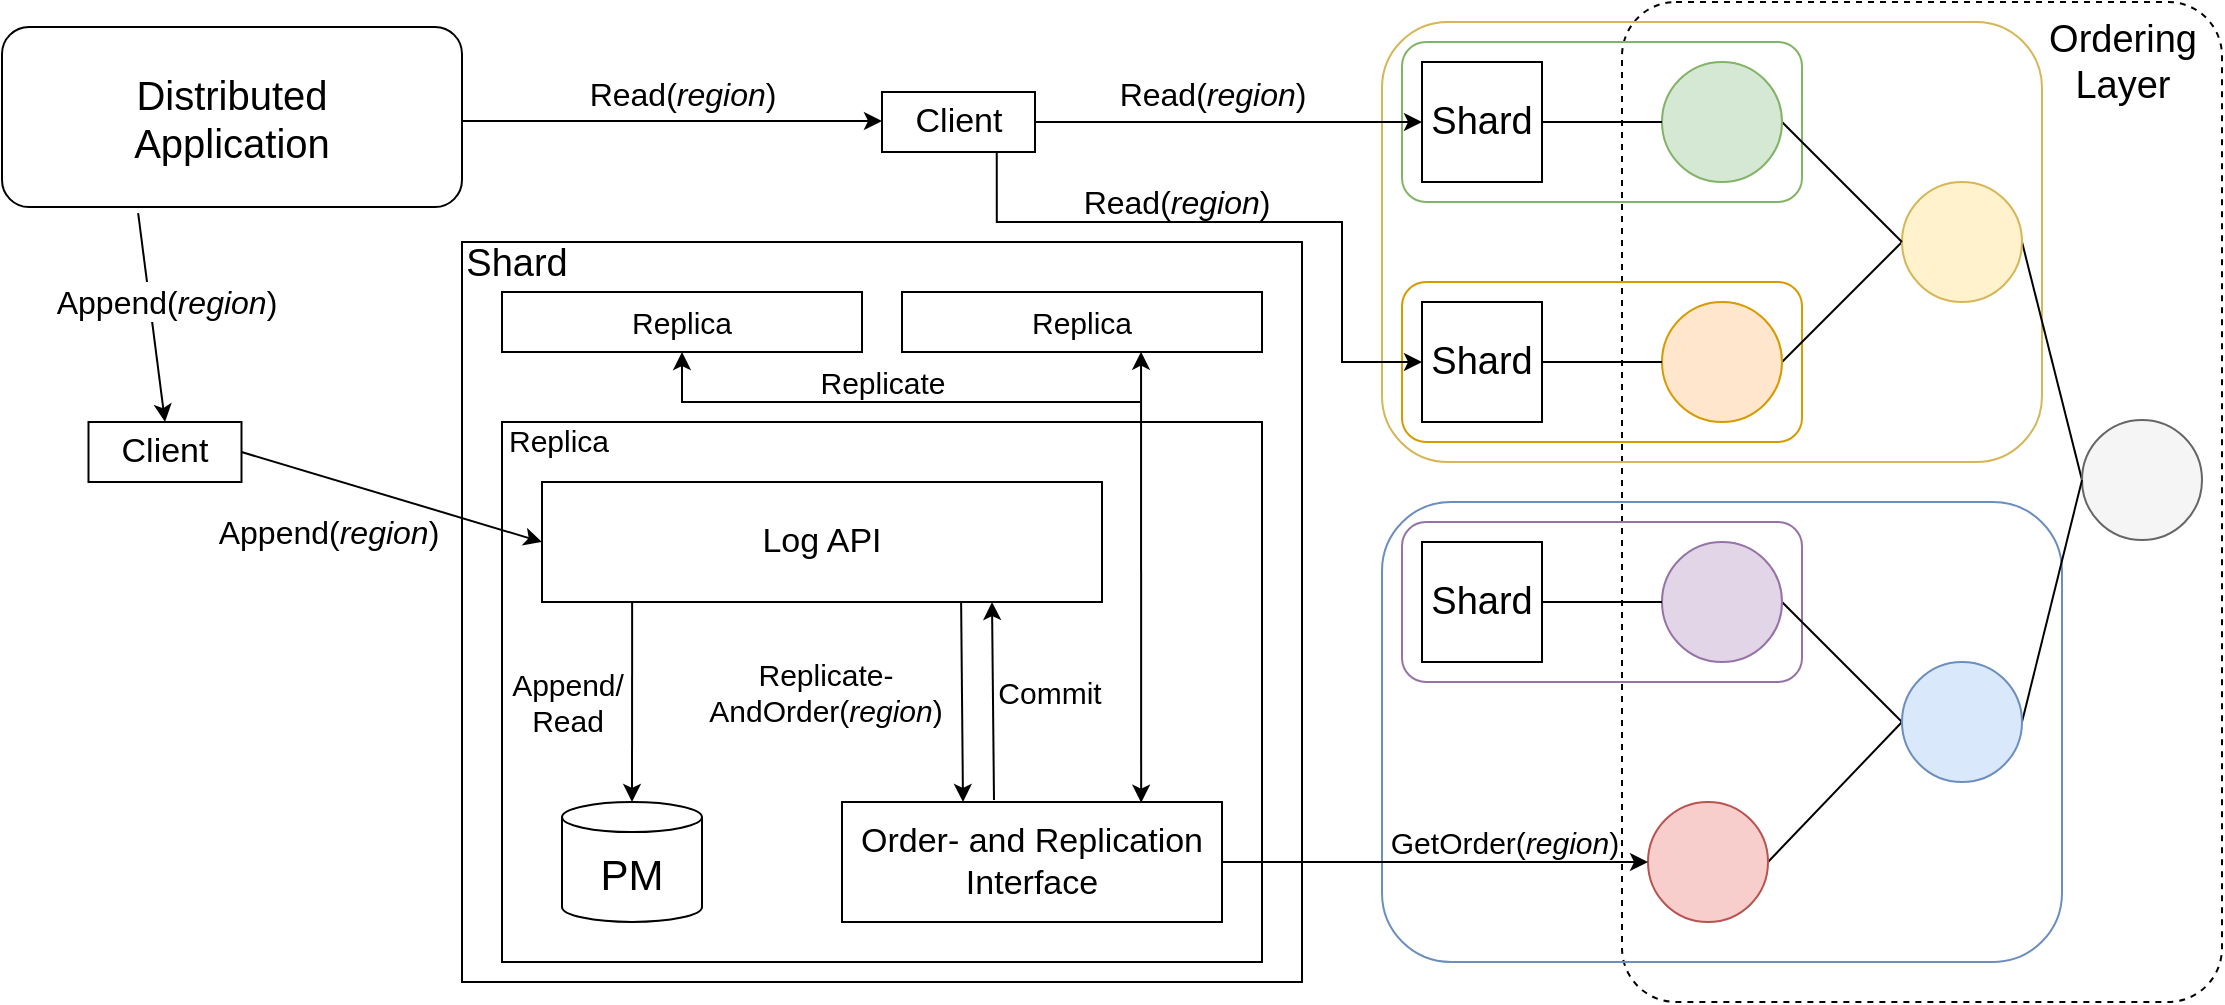 <mxfile version="15.2.9" type="github">
  <diagram id="b9z9_DqSBHmfmtNlmLSl" name="Page-1">
    <mxGraphModel dx="2893" dy="1104" grid="1" gridSize="10" guides="1" tooltips="1" connect="1" arrows="1" fold="1" page="1" pageScale="1" pageWidth="827" pageHeight="1169" math="0" shadow="0">
      <root>
        <mxCell id="0" />
        <mxCell id="1" parent="0" />
        <mxCell id="aZ8yxYFO8ZEoRrY8MCP6-65" value="" style="rounded=1;whiteSpace=wrap;html=1;fillColor=none;arcSize=9;dashed=1;" vertex="1" parent="1">
          <mxGeometry x="340" y="270" width="300" height="500" as="geometry" />
        </mxCell>
        <mxCell id="aZ8yxYFO8ZEoRrY8MCP6-63" value="" style="rounded=1;whiteSpace=wrap;html=1;fillColor=none;strokeColor=#d6b656;" vertex="1" parent="1">
          <mxGeometry x="220" y="280" width="330" height="220" as="geometry" />
        </mxCell>
        <mxCell id="aZ8yxYFO8ZEoRrY8MCP6-64" value="" style="rounded=1;whiteSpace=wrap;html=1;fillColor=none;strokeColor=#6c8ebf;" vertex="1" parent="1">
          <mxGeometry x="220" y="520" width="340" height="230" as="geometry" />
        </mxCell>
        <mxCell id="aZ8yxYFO8ZEoRrY8MCP6-30" value="" style="rounded=1;whiteSpace=wrap;html=1;fillColor=none;strokeColor=#9673a6;" vertex="1" parent="1">
          <mxGeometry x="230" y="530" width="200" height="80" as="geometry" />
        </mxCell>
        <mxCell id="aZ8yxYFO8ZEoRrY8MCP6-28" value="" style="rounded=1;whiteSpace=wrap;html=1;fillColor=none;strokeColor=#82b366;" vertex="1" parent="1">
          <mxGeometry x="230" y="290" width="200" height="80" as="geometry" />
        </mxCell>
        <mxCell id="aZ8yxYFO8ZEoRrY8MCP6-29" value="" style="rounded=1;whiteSpace=wrap;html=1;fillColor=none;strokeColor=#d79b00;" vertex="1" parent="1">
          <mxGeometry x="230" y="410" width="200" height="80" as="geometry" />
        </mxCell>
        <mxCell id="aZ8yxYFO8ZEoRrY8MCP6-34" value="" style="rounded=0;whiteSpace=wrap;html=1;fillColor=none;" vertex="1" parent="1">
          <mxGeometry x="-240" y="390" width="420" height="370" as="geometry" />
        </mxCell>
        <mxCell id="aZ8yxYFO8ZEoRrY8MCP6-10" style="edgeStyle=none;rounded=0;orthogonalLoop=1;jettySize=auto;html=1;exitX=0;exitY=0.5;exitDx=0;exitDy=0;entryX=1;entryY=0.5;entryDx=0;entryDy=0;endArrow=none;endFill=0;" edge="1" parent="1" source="aZ8yxYFO8ZEoRrY8MCP6-2" target="aZ8yxYFO8ZEoRrY8MCP6-4">
          <mxGeometry relative="1" as="geometry" />
        </mxCell>
        <mxCell id="aZ8yxYFO8ZEoRrY8MCP6-2" value="" style="ellipse;whiteSpace=wrap;html=1;aspect=fixed;fillColor=#f5f5f5;strokeColor=#666666;fontColor=#333333;" vertex="1" parent="1">
          <mxGeometry x="570" y="479" width="60" height="60" as="geometry" />
        </mxCell>
        <mxCell id="aZ8yxYFO8ZEoRrY8MCP6-9" style="rounded=0;orthogonalLoop=1;jettySize=auto;html=1;exitX=1;exitY=0.5;exitDx=0;exitDy=0;entryX=0;entryY=0.5;entryDx=0;entryDy=0;endArrow=none;endFill=0;" edge="1" parent="1" source="aZ8yxYFO8ZEoRrY8MCP6-3" target="aZ8yxYFO8ZEoRrY8MCP6-2">
          <mxGeometry relative="1" as="geometry" />
        </mxCell>
        <mxCell id="aZ8yxYFO8ZEoRrY8MCP6-13" style="edgeStyle=none;rounded=0;orthogonalLoop=1;jettySize=auto;html=1;exitX=0;exitY=0.5;exitDx=0;exitDy=0;entryX=1;entryY=0.5;entryDx=0;entryDy=0;endArrow=none;endFill=0;" edge="1" parent="1" source="aZ8yxYFO8ZEoRrY8MCP6-3" target="aZ8yxYFO8ZEoRrY8MCP6-5">
          <mxGeometry relative="1" as="geometry" />
        </mxCell>
        <mxCell id="aZ8yxYFO8ZEoRrY8MCP6-14" style="edgeStyle=none;rounded=0;orthogonalLoop=1;jettySize=auto;html=1;exitX=0;exitY=0.5;exitDx=0;exitDy=0;entryX=1;entryY=0.5;entryDx=0;entryDy=0;endArrow=none;endFill=0;" edge="1" parent="1" source="aZ8yxYFO8ZEoRrY8MCP6-3" target="aZ8yxYFO8ZEoRrY8MCP6-8">
          <mxGeometry relative="1" as="geometry" />
        </mxCell>
        <mxCell id="aZ8yxYFO8ZEoRrY8MCP6-3" value="" style="ellipse;whiteSpace=wrap;html=1;aspect=fixed;fillColor=#dae8fc;strokeColor=#6c8ebf;" vertex="1" parent="1">
          <mxGeometry x="480" y="600" width="60" height="60" as="geometry" />
        </mxCell>
        <mxCell id="aZ8yxYFO8ZEoRrY8MCP6-11" style="edgeStyle=none;rounded=0;orthogonalLoop=1;jettySize=auto;html=1;exitX=0;exitY=0.5;exitDx=0;exitDy=0;entryX=1;entryY=0.5;entryDx=0;entryDy=0;endArrow=none;endFill=0;" edge="1" parent="1" source="aZ8yxYFO8ZEoRrY8MCP6-4" target="aZ8yxYFO8ZEoRrY8MCP6-6">
          <mxGeometry relative="1" as="geometry" />
        </mxCell>
        <mxCell id="aZ8yxYFO8ZEoRrY8MCP6-4" value="" style="ellipse;whiteSpace=wrap;html=1;aspect=fixed;fillColor=#fff2cc;strokeColor=#d6b656;" vertex="1" parent="1">
          <mxGeometry x="480" y="360" width="60" height="60" as="geometry" />
        </mxCell>
        <mxCell id="aZ8yxYFO8ZEoRrY8MCP6-5" value="" style="ellipse;whiteSpace=wrap;html=1;aspect=fixed;fillColor=#e1d5e7;strokeColor=#9673a6;" vertex="1" parent="1">
          <mxGeometry x="360" y="540" width="60" height="60" as="geometry" />
        </mxCell>
        <mxCell id="aZ8yxYFO8ZEoRrY8MCP6-6" value="" style="ellipse;whiteSpace=wrap;html=1;aspect=fixed;fillColor=#ffe6cc;strokeColor=#d79b00;" vertex="1" parent="1">
          <mxGeometry x="360" y="420" width="60" height="60" as="geometry" />
        </mxCell>
        <mxCell id="aZ8yxYFO8ZEoRrY8MCP6-12" style="edgeStyle=none;rounded=0;orthogonalLoop=1;jettySize=auto;html=1;exitX=1;exitY=0.5;exitDx=0;exitDy=0;entryX=0;entryY=0.5;entryDx=0;entryDy=0;endArrow=none;endFill=0;" edge="1" parent="1" source="aZ8yxYFO8ZEoRrY8MCP6-7" target="aZ8yxYFO8ZEoRrY8MCP6-4">
          <mxGeometry relative="1" as="geometry" />
        </mxCell>
        <mxCell id="aZ8yxYFO8ZEoRrY8MCP6-7" value="" style="ellipse;whiteSpace=wrap;html=1;aspect=fixed;fillColor=#d5e8d4;strokeColor=#82b366;" vertex="1" parent="1">
          <mxGeometry x="360" y="300" width="60" height="60" as="geometry" />
        </mxCell>
        <mxCell id="aZ8yxYFO8ZEoRrY8MCP6-8" value="" style="ellipse;whiteSpace=wrap;html=1;aspect=fixed;fillColor=#f8cecc;strokeColor=#b85450;" vertex="1" parent="1">
          <mxGeometry x="353" y="670" width="60" height="60" as="geometry" />
        </mxCell>
        <mxCell id="aZ8yxYFO8ZEoRrY8MCP6-16" style="edgeStyle=none;rounded=0;orthogonalLoop=1;jettySize=auto;html=1;exitX=1;exitY=0.5;exitDx=0;exitDy=0;entryX=0;entryY=0.5;entryDx=0;entryDy=0;endArrow=none;endFill=0;" edge="1" parent="1" source="aZ8yxYFO8ZEoRrY8MCP6-15" target="aZ8yxYFO8ZEoRrY8MCP6-7">
          <mxGeometry relative="1" as="geometry" />
        </mxCell>
        <mxCell id="aZ8yxYFO8ZEoRrY8MCP6-15" value="&lt;font style=&quot;font-size: 19px&quot;&gt;Shard&lt;/font&gt;" style="whiteSpace=wrap;html=1;aspect=fixed;" vertex="1" parent="1">
          <mxGeometry x="240" y="300" width="60" height="60" as="geometry" />
        </mxCell>
        <mxCell id="aZ8yxYFO8ZEoRrY8MCP6-19" style="edgeStyle=none;rounded=0;orthogonalLoop=1;jettySize=auto;html=1;exitX=1;exitY=0.5;exitDx=0;exitDy=0;entryX=0;entryY=0.5;entryDx=0;entryDy=0;endArrow=none;endFill=0;" edge="1" parent="1" source="aZ8yxYFO8ZEoRrY8MCP6-17" target="aZ8yxYFO8ZEoRrY8MCP6-6">
          <mxGeometry relative="1" as="geometry" />
        </mxCell>
        <mxCell id="aZ8yxYFO8ZEoRrY8MCP6-17" value="&lt;font style=&quot;font-size: 19px&quot;&gt;Shard&lt;/font&gt;" style="whiteSpace=wrap;html=1;aspect=fixed;" vertex="1" parent="1">
          <mxGeometry x="240" y="420" width="60" height="60" as="geometry" />
        </mxCell>
        <mxCell id="aZ8yxYFO8ZEoRrY8MCP6-20" style="edgeStyle=none;rounded=0;orthogonalLoop=1;jettySize=auto;html=1;exitX=1;exitY=0.5;exitDx=0;exitDy=0;entryX=0;entryY=0.5;entryDx=0;entryDy=0;endArrow=none;endFill=0;" edge="1" parent="1" source="aZ8yxYFO8ZEoRrY8MCP6-18" target="aZ8yxYFO8ZEoRrY8MCP6-5">
          <mxGeometry relative="1" as="geometry" />
        </mxCell>
        <mxCell id="aZ8yxYFO8ZEoRrY8MCP6-18" value="&lt;font style=&quot;font-size: 19px&quot;&gt;Shard&lt;/font&gt;" style="whiteSpace=wrap;html=1;aspect=fixed;" vertex="1" parent="1">
          <mxGeometry x="240" y="540" width="60" height="60" as="geometry" />
        </mxCell>
        <mxCell id="aZ8yxYFO8ZEoRrY8MCP6-22" value="&lt;font style=&quot;font-size: 15px&quot;&gt;Replica&lt;/font&gt;" style="rounded=0;whiteSpace=wrap;html=1;" vertex="1" parent="1">
          <mxGeometry x="-220" y="415" width="180" height="30" as="geometry" />
        </mxCell>
        <mxCell id="aZ8yxYFO8ZEoRrY8MCP6-24" value="" style="rounded=0;whiteSpace=wrap;html=1;" vertex="1" parent="1">
          <mxGeometry x="-220" y="480" width="380" height="270" as="geometry" />
        </mxCell>
        <mxCell id="aZ8yxYFO8ZEoRrY8MCP6-26" value="&lt;span style=&quot;font-size: 15px&quot;&gt;Replica&lt;/span&gt;" style="rounded=0;whiteSpace=wrap;html=1;" vertex="1" parent="1">
          <mxGeometry x="-20" y="415" width="180" height="30" as="geometry" />
        </mxCell>
        <mxCell id="aZ8yxYFO8ZEoRrY8MCP6-43" style="edgeStyle=none;rounded=0;orthogonalLoop=1;jettySize=auto;html=1;exitX=0.5;exitY=0;exitDx=0;exitDy=0;exitPerimeter=0;entryX=0.161;entryY=1;entryDx=0;entryDy=0;entryPerimeter=0;endArrow=none;endFill=0;startArrow=classic;startFill=1;" edge="1" parent="1" source="aZ8yxYFO8ZEoRrY8MCP6-27" target="aZ8yxYFO8ZEoRrY8MCP6-42">
          <mxGeometry relative="1" as="geometry" />
        </mxCell>
        <mxCell id="aZ8yxYFO8ZEoRrY8MCP6-27" value="&lt;font style=&quot;font-size: 21px&quot;&gt;PM&lt;/font&gt;" style="shape=cylinder3;whiteSpace=wrap;html=1;boundedLbl=1;backgroundOutline=1;size=7.529;fillColor=none;" vertex="1" parent="1">
          <mxGeometry x="-190" y="670" width="70" height="60" as="geometry" />
        </mxCell>
        <mxCell id="aZ8yxYFO8ZEoRrY8MCP6-46" style="edgeStyle=none;rounded=0;orthogonalLoop=1;jettySize=auto;html=1;exitX=0.25;exitY=0;exitDx=0;exitDy=0;entryX=0.702;entryY=1;entryDx=0;entryDy=0;entryPerimeter=0;startArrow=classic;startFill=1;endArrow=none;endFill=0;" edge="1" parent="1">
          <mxGeometry relative="1" as="geometry">
            <mxPoint x="10.5" y="670" as="sourcePoint" />
            <mxPoint x="9.56" y="570" as="targetPoint" />
          </mxGeometry>
        </mxCell>
        <mxCell id="aZ8yxYFO8ZEoRrY8MCP6-50" style="rounded=0;orthogonalLoop=1;jettySize=auto;html=1;startArrow=classic;startFill=1;endArrow=classic;endFill=1;entryX=0.664;entryY=0.995;entryDx=0;entryDy=0;entryPerimeter=0;exitX=0.782;exitY=0.006;exitDx=0;exitDy=0;exitPerimeter=0;" edge="1" parent="1" target="aZ8yxYFO8ZEoRrY8MCP6-26">
          <mxGeometry relative="1" as="geometry">
            <mxPoint x="99.58" y="670.36" as="sourcePoint" />
            <mxPoint x="99.05" y="459.65" as="targetPoint" />
          </mxGeometry>
        </mxCell>
        <mxCell id="aZ8yxYFO8ZEoRrY8MCP6-54" style="edgeStyle=none;rounded=0;orthogonalLoop=1;jettySize=auto;html=1;exitX=1;exitY=0.5;exitDx=0;exitDy=0;entryX=0;entryY=0.5;entryDx=0;entryDy=0;startArrow=none;startFill=0;endArrow=classic;endFill=1;" edge="1" parent="1" source="aZ8yxYFO8ZEoRrY8MCP6-33" target="aZ8yxYFO8ZEoRrY8MCP6-8">
          <mxGeometry relative="1" as="geometry" />
        </mxCell>
        <mxCell id="aZ8yxYFO8ZEoRrY8MCP6-33" value="&lt;font style=&quot;font-size: 17px&quot;&gt;Order- and Replication Interface&lt;/font&gt;" style="rounded=0;whiteSpace=wrap;html=1;fillColor=none;" vertex="1" parent="1">
          <mxGeometry x="-50" y="670" width="190" height="60" as="geometry" />
        </mxCell>
        <mxCell id="aZ8yxYFO8ZEoRrY8MCP6-49" style="edgeStyle=none;rounded=0;orthogonalLoop=1;jettySize=auto;html=1;exitX=0.75;exitY=1;exitDx=0;exitDy=0;startArrow=classic;startFill=1;endArrow=none;endFill=0;" edge="1" parent="1">
          <mxGeometry relative="1" as="geometry">
            <mxPoint x="25" y="570" as="sourcePoint" />
            <mxPoint x="26" y="669" as="targetPoint" />
          </mxGeometry>
        </mxCell>
        <mxCell id="aZ8yxYFO8ZEoRrY8MCP6-42" value="&lt;font style=&quot;font-size: 17px&quot;&gt;Log API&lt;/font&gt;" style="rounded=0;whiteSpace=wrap;html=1;fillColor=none;" vertex="1" parent="1">
          <mxGeometry x="-200" y="510" width="280" height="60" as="geometry" />
        </mxCell>
        <mxCell id="aZ8yxYFO8ZEoRrY8MCP6-45" value="&lt;font style=&quot;font-size: 15px&quot;&gt;Append/&lt;br&gt;Read&lt;br&gt;&lt;/font&gt;" style="text;html=1;strokeColor=none;fillColor=none;align=center;verticalAlign=middle;whiteSpace=wrap;rounded=0;" vertex="1" parent="1">
          <mxGeometry x="-207" y="610" width="40" height="20" as="geometry" />
        </mxCell>
        <mxCell id="aZ8yxYFO8ZEoRrY8MCP6-47" value="&lt;font style=&quot;font-size: 15px&quot;&gt;Replicate-AndOrder(&lt;i&gt;region&lt;/i&gt;)&lt;/font&gt;" style="text;html=1;strokeColor=none;fillColor=none;align=center;verticalAlign=middle;whiteSpace=wrap;rounded=0;" vertex="1" parent="1">
          <mxGeometry x="-78" y="605" width="40" height="20" as="geometry" />
        </mxCell>
        <mxCell id="aZ8yxYFO8ZEoRrY8MCP6-48" value="&lt;font style=&quot;font-size: 15px&quot;&gt;Commit&lt;/font&gt;" style="text;html=1;strokeColor=none;fillColor=none;align=center;verticalAlign=middle;whiteSpace=wrap;rounded=0;" vertex="1" parent="1">
          <mxGeometry x="34" y="605" width="40" height="20" as="geometry" />
        </mxCell>
        <mxCell id="aZ8yxYFO8ZEoRrY8MCP6-51" style="edgeStyle=orthogonalEdgeStyle;rounded=0;orthogonalLoop=1;jettySize=auto;html=1;startArrow=none;startFill=0;endArrow=classic;endFill=1;" edge="1" parent="1" target="aZ8yxYFO8ZEoRrY8MCP6-22">
          <mxGeometry relative="1" as="geometry">
            <mxPoint x="99" y="470" as="sourcePoint" />
            <mxPoint x="108.05" y="469.65" as="targetPoint" />
            <Array as="points">
              <mxPoint x="99" y="470" />
              <mxPoint x="-130" y="470" />
            </Array>
          </mxGeometry>
        </mxCell>
        <mxCell id="aZ8yxYFO8ZEoRrY8MCP6-53" value="&lt;font style=&quot;font-size: 15px&quot;&gt;Replicate&lt;/font&gt;" style="text;html=1;strokeColor=none;fillColor=none;align=center;verticalAlign=middle;whiteSpace=wrap;rounded=0;" vertex="1" parent="1">
          <mxGeometry x="-50" y="450" width="41" height="20" as="geometry" />
        </mxCell>
        <mxCell id="aZ8yxYFO8ZEoRrY8MCP6-55" value="&lt;font style=&quot;font-size: 15px&quot;&gt;GetOrder(&lt;i&gt;region&lt;/i&gt;)&lt;/font&gt;" style="text;html=1;align=center;verticalAlign=middle;resizable=0;points=[];autosize=1;strokeColor=none;fillColor=none;" vertex="1" parent="1">
          <mxGeometry x="216" y="680" width="130" height="20" as="geometry" />
        </mxCell>
        <mxCell id="aZ8yxYFO8ZEoRrY8MCP6-85" style="edgeStyle=orthogonalEdgeStyle;rounded=0;orthogonalLoop=1;jettySize=auto;html=1;exitX=1;exitY=0.5;exitDx=0;exitDy=0;entryX=0;entryY=0.5;entryDx=0;entryDy=0;startArrow=none;startFill=0;endArrow=classic;endFill=1;" edge="1" parent="1">
          <mxGeometry relative="1" as="geometry">
            <mxPoint x="-240.0" y="329.5" as="sourcePoint" />
            <mxPoint x="-30.0" y="329.5" as="targetPoint" />
          </mxGeometry>
        </mxCell>
        <mxCell id="aZ8yxYFO8ZEoRrY8MCP6-56" value="&lt;font style=&quot;font-size: 20px&quot;&gt;Distributed &lt;br&gt;Application&lt;/font&gt;" style="rounded=1;whiteSpace=wrap;html=1;fillColor=none;" vertex="1" parent="1">
          <mxGeometry x="-470" y="282.5" width="230" height="90" as="geometry" />
        </mxCell>
        <mxCell id="aZ8yxYFO8ZEoRrY8MCP6-61" style="edgeStyle=none;rounded=0;orthogonalLoop=1;jettySize=auto;html=1;exitX=1;exitY=0.5;exitDx=0;exitDy=0;entryX=0;entryY=0.5;entryDx=0;entryDy=0;startArrow=none;startFill=0;endArrow=classic;endFill=1;" edge="1" parent="1" source="aZ8yxYFO8ZEoRrY8MCP6-57" target="aZ8yxYFO8ZEoRrY8MCP6-42">
          <mxGeometry relative="1" as="geometry" />
        </mxCell>
        <mxCell id="aZ8yxYFO8ZEoRrY8MCP6-77" style="edgeStyle=none;rounded=0;orthogonalLoop=1;jettySize=auto;html=1;exitX=0.5;exitY=0;exitDx=0;exitDy=0;entryX=0.296;entryY=1.034;entryDx=0;entryDy=0;entryPerimeter=0;startArrow=classic;startFill=1;endArrow=none;endFill=0;" edge="1" parent="1" source="aZ8yxYFO8ZEoRrY8MCP6-57" target="aZ8yxYFO8ZEoRrY8MCP6-56">
          <mxGeometry relative="1" as="geometry" />
        </mxCell>
        <mxCell id="aZ8yxYFO8ZEoRrY8MCP6-57" value="&lt;font style=&quot;font-size: 17px&quot;&gt;Client&lt;/font&gt;" style="rounded=0;whiteSpace=wrap;html=1;fillColor=none;" vertex="1" parent="1">
          <mxGeometry x="-426.75" y="480" width="76.5" height="30" as="geometry" />
        </mxCell>
        <mxCell id="aZ8yxYFO8ZEoRrY8MCP6-58" value="&lt;span style=&quot;font-size: 15px&quot;&gt;Replica&lt;/span&gt;" style="text;html=1;align=center;verticalAlign=middle;resizable=0;points=[];autosize=1;strokeColor=none;fillColor=none;" vertex="1" parent="1">
          <mxGeometry x="-227" y="479" width="70" height="20" as="geometry" />
        </mxCell>
        <mxCell id="aZ8yxYFO8ZEoRrY8MCP6-62" value="&lt;span style=&quot;font-size: 16px&quot;&gt;Append(&lt;/span&gt;&lt;i style=&quot;font-size: 16px&quot;&gt;region&lt;/i&gt;&lt;span style=&quot;font-size: 16px&quot;&gt;)&lt;/span&gt;" style="text;html=1;align=center;verticalAlign=middle;resizable=0;points=[];autosize=1;strokeColor=none;fillColor=none;" vertex="1" parent="1">
          <mxGeometry x="-372" y="525" width="130" height="20" as="geometry" />
        </mxCell>
        <mxCell id="aZ8yxYFO8ZEoRrY8MCP6-66" value="&lt;font style=&quot;font-size: 19px&quot;&gt;Ordering &lt;br&gt;Layer&lt;/font&gt;" style="text;html=1;align=center;verticalAlign=middle;resizable=0;points=[];autosize=1;strokeColor=none;fillColor=none;" vertex="1" parent="1">
          <mxGeometry x="545" y="280" width="90" height="40" as="geometry" />
        </mxCell>
        <mxCell id="aZ8yxYFO8ZEoRrY8MCP6-60" value="&lt;font style=&quot;font-size: 16px&quot;&gt;Append(&lt;i&gt;region&lt;/i&gt;)&lt;/font&gt;" style="text;html=1;align=center;verticalAlign=middle;resizable=0;points=[];autosize=1;fillColor=default;" vertex="1" parent="1">
          <mxGeometry x="-453.5" y="410" width="130" height="20" as="geometry" />
        </mxCell>
        <mxCell id="aZ8yxYFO8ZEoRrY8MCP6-81" style="edgeStyle=none;rounded=0;orthogonalLoop=1;jettySize=auto;html=1;exitX=1;exitY=0.5;exitDx=0;exitDy=0;entryX=0;entryY=0.5;entryDx=0;entryDy=0;startArrow=none;startFill=0;endArrow=classic;endFill=1;" edge="1" parent="1" source="aZ8yxYFO8ZEoRrY8MCP6-80" target="aZ8yxYFO8ZEoRrY8MCP6-15">
          <mxGeometry relative="1" as="geometry" />
        </mxCell>
        <mxCell id="aZ8yxYFO8ZEoRrY8MCP6-83" style="edgeStyle=orthogonalEdgeStyle;rounded=0;orthogonalLoop=1;jettySize=auto;html=1;exitX=0.75;exitY=1;exitDx=0;exitDy=0;entryX=0;entryY=0.5;entryDx=0;entryDy=0;startArrow=none;startFill=0;endArrow=classic;endFill=1;" edge="1" parent="1" source="aZ8yxYFO8ZEoRrY8MCP6-80" target="aZ8yxYFO8ZEoRrY8MCP6-17">
          <mxGeometry relative="1" as="geometry">
            <Array as="points">
              <mxPoint x="27" y="380" />
              <mxPoint x="200" y="380" />
              <mxPoint x="200" y="450" />
            </Array>
          </mxGeometry>
        </mxCell>
        <mxCell id="aZ8yxYFO8ZEoRrY8MCP6-80" value="&lt;font style=&quot;font-size: 17px&quot;&gt;Client&lt;/font&gt;" style="rounded=0;whiteSpace=wrap;html=1;fillColor=none;" vertex="1" parent="1">
          <mxGeometry x="-30" y="315" width="76.5" height="30" as="geometry" />
        </mxCell>
        <mxCell id="aZ8yxYFO8ZEoRrY8MCP6-86" value="&lt;span style=&quot;font-size: 16px&quot;&gt;Read(&lt;/span&gt;&lt;i style=&quot;font-size: 16px&quot;&gt;region&lt;/i&gt;&lt;span style=&quot;font-size: 16px&quot;&gt;)&lt;/span&gt;" style="text;html=1;align=center;verticalAlign=middle;resizable=0;points=[];autosize=1;fillColor=default;" vertex="1" parent="1">
          <mxGeometry x="-185" y="306" width="110" height="20" as="geometry" />
        </mxCell>
        <mxCell id="aZ8yxYFO8ZEoRrY8MCP6-87" value="&lt;span style=&quot;font-size: 16px&quot;&gt;Read(&lt;/span&gt;&lt;i style=&quot;font-size: 16px&quot;&gt;region&lt;/i&gt;&lt;span style=&quot;font-size: 16px&quot;&gt;)&lt;/span&gt;" style="text;html=1;align=center;verticalAlign=middle;resizable=0;points=[];autosize=1;fillColor=default;" vertex="1" parent="1">
          <mxGeometry x="80" y="306" width="110" height="20" as="geometry" />
        </mxCell>
        <mxCell id="aZ8yxYFO8ZEoRrY8MCP6-88" value="&lt;span style=&quot;font-size: 16px&quot;&gt;Read(&lt;/span&gt;&lt;i style=&quot;font-size: 16px&quot;&gt;region&lt;/i&gt;&lt;span style=&quot;font-size: 16px&quot;&gt;)&lt;/span&gt;" style="text;html=1;align=center;verticalAlign=middle;resizable=0;points=[];autosize=1;fillColor=none;" vertex="1" parent="1">
          <mxGeometry x="62" y="360" width="110" height="20" as="geometry" />
        </mxCell>
        <mxCell id="aZ8yxYFO8ZEoRrY8MCP6-92" value="&lt;span style=&quot;font-size: 19px&quot;&gt;Shard&lt;/span&gt;" style="text;html=1;align=center;verticalAlign=middle;resizable=0;points=[];autosize=1;strokeColor=none;fillColor=none;" vertex="1" parent="1">
          <mxGeometry x="-248" y="391" width="70" height="20" as="geometry" />
        </mxCell>
      </root>
    </mxGraphModel>
  </diagram>
</mxfile>
